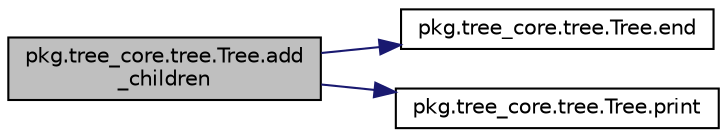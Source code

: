 digraph "pkg.tree_core.tree.Tree.add_children"
{
  edge [fontname="Helvetica",fontsize="10",labelfontname="Helvetica",labelfontsize="10"];
  node [fontname="Helvetica",fontsize="10",shape=record];
  rankdir="LR";
  Node5 [label="pkg.tree_core.tree.Tree.add\l_children",height=0.2,width=0.4,color="black", fillcolor="grey75", style="filled", fontcolor="black"];
  Node5 -> Node6 [color="midnightblue",fontsize="10",style="solid",fontname="Helvetica"];
  Node6 [label="pkg.tree_core.tree.Tree.end",height=0.2,width=0.4,color="black", fillcolor="white", style="filled",URL="$classpkg_1_1tree__core_1_1tree_1_1_tree.html#ae4373a0af2495360d8587a287dacf663"];
  Node5 -> Node7 [color="midnightblue",fontsize="10",style="solid",fontname="Helvetica"];
  Node7 [label="pkg.tree_core.tree.Tree.print",height=0.2,width=0.4,color="black", fillcolor="white", style="filled",URL="$classpkg_1_1tree__core_1_1tree_1_1_tree.html#a3b96af4aaa672bea99eb4ec5f06a4734"];
}

